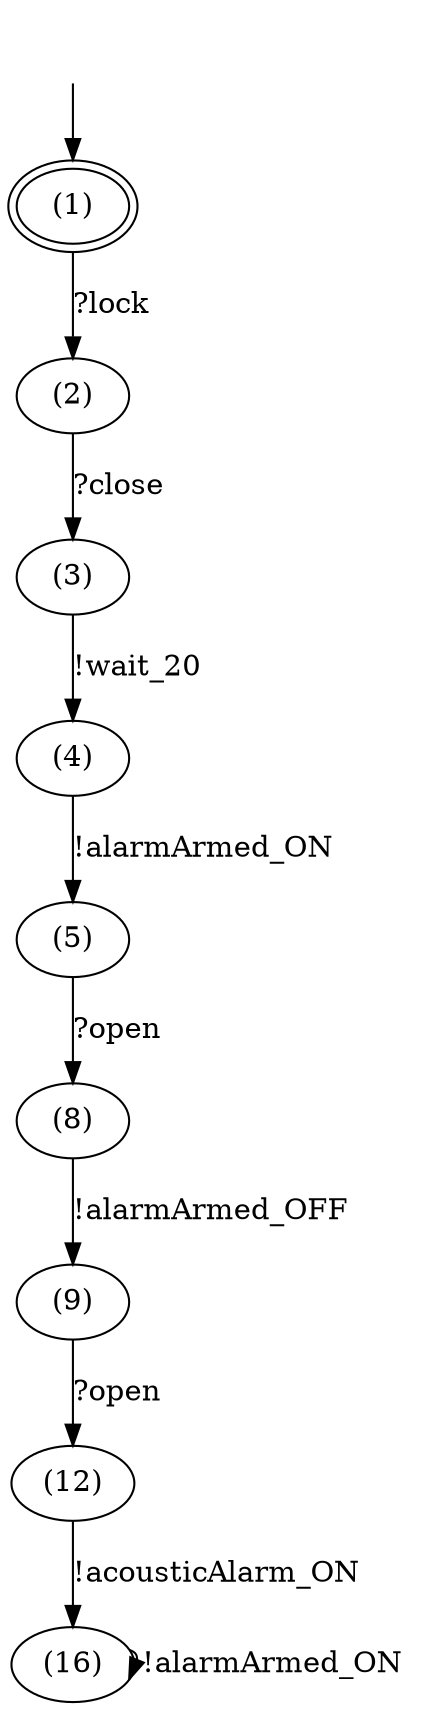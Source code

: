digraph G {
center = TRUE;
mclimit = 10.0;
nodesep = 0.05;

s0 [ peripheries=2 ];
s0 [label="(1)"];
s1 [label="(2)"];
s2 [label="(3)"];
s3 [label="(4)"];
s4 [label="(5)"];
s5 [label="(8)"];
s6 [label="(9)"];
s7 [label="(12)"];
s8 [label="(16)"];
s0->s1[label="?lock"];
s1->s2[label="?close"];
s2->s3[label="!wait_20"];
s3->s4[label="!alarmArmed_ON"];
s4->s5[label="?open"];
s5->s6[label="!alarmArmed_OFF"];
s6->s7[label="?open"];
s7->s8[label="!acousticAlarm_ON"];
s8->s8[label="!alarmArmed_ON"];
__start0 [label="", shape=none];__start0 -> s0  [label=""];}
